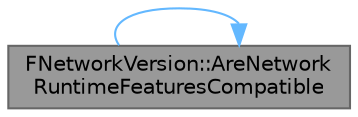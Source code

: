 digraph "FNetworkVersion::AreNetworkRuntimeFeaturesCompatible"
{
 // INTERACTIVE_SVG=YES
 // LATEX_PDF_SIZE
  bgcolor="transparent";
  edge [fontname=Helvetica,fontsize=10,labelfontname=Helvetica,labelfontsize=10];
  node [fontname=Helvetica,fontsize=10,shape=box,height=0.2,width=0.4];
  rankdir="RL";
  Node1 [id="Node000001",label="FNetworkVersion::AreNetwork\lRuntimeFeaturesCompatible",height=0.2,width=0.4,color="gray40", fillcolor="grey60", style="filled", fontcolor="black",tooltip="Compares if the connection's runtime features are compatible with each other."];
  Node1 -> Node1 [id="edge1_Node000001_Node000001",dir="back",color="steelblue1",style="solid",tooltip=" "];
}
